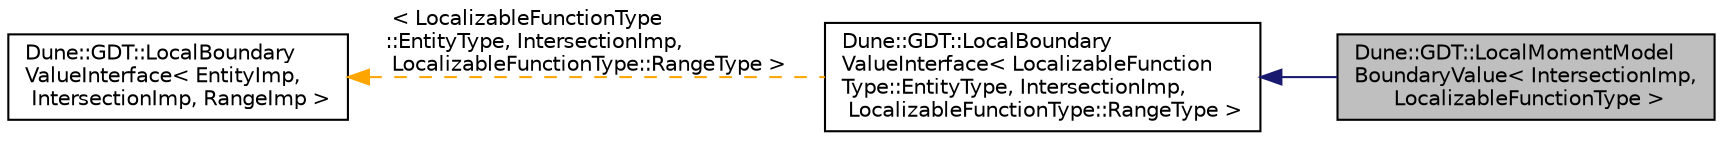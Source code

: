 digraph "Dune::GDT::LocalMomentModelBoundaryValue&lt; IntersectionImp, LocalizableFunctionType &gt;"
{
  edge [fontname="Helvetica",fontsize="10",labelfontname="Helvetica",labelfontsize="10"];
  node [fontname="Helvetica",fontsize="10",shape=record];
  rankdir="LR";
  Node0 [label="Dune::GDT::LocalMomentModel\lBoundaryValue\< IntersectionImp,\l LocalizableFunctionType \>",height=0.2,width=0.4,color="black", fillcolor="grey75", style="filled", fontcolor="black"];
  Node1 -> Node0 [dir="back",color="midnightblue",fontsize="10",style="solid",fontname="Helvetica"];
  Node1 [label="Dune::GDT::LocalBoundary\lValueInterface\< LocalizableFunction\lType::EntityType, IntersectionImp,\l LocalizableFunctionType::RangeType \>",height=0.2,width=0.4,color="black", fillcolor="white", style="filled",URL="$a01903.html"];
  Node2 -> Node1 [dir="back",color="orange",fontsize="10",style="dashed",label=" \< LocalizableFunctionType\l::EntityType, IntersectionImp,\l LocalizableFunctionType::RangeType \>" ,fontname="Helvetica"];
  Node2 [label="Dune::GDT::LocalBoundary\lValueInterface\< EntityImp,\l IntersectionImp, RangeImp \>",height=0.2,width=0.4,color="black", fillcolor="white", style="filled",URL="$a01903.html"];
}
